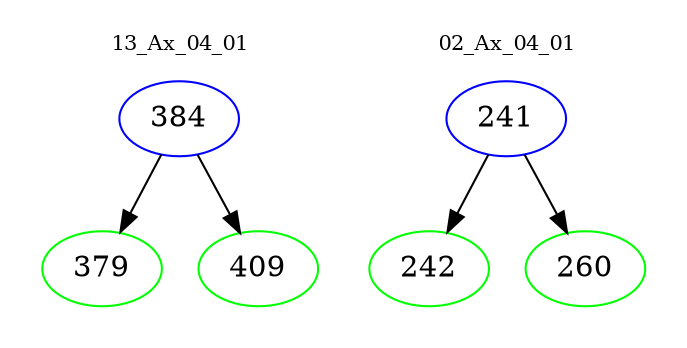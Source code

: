 digraph{
subgraph cluster_0 {
color = white
label = "13_Ax_04_01";
fontsize=10;
T0_384 [label="384", color="blue"]
T0_384 -> T0_379 [color="black"]
T0_379 [label="379", color="green"]
T0_384 -> T0_409 [color="black"]
T0_409 [label="409", color="green"]
}
subgraph cluster_1 {
color = white
label = "02_Ax_04_01";
fontsize=10;
T1_241 [label="241", color="blue"]
T1_241 -> T1_242 [color="black"]
T1_242 [label="242", color="green"]
T1_241 -> T1_260 [color="black"]
T1_260 [label="260", color="green"]
}
}
